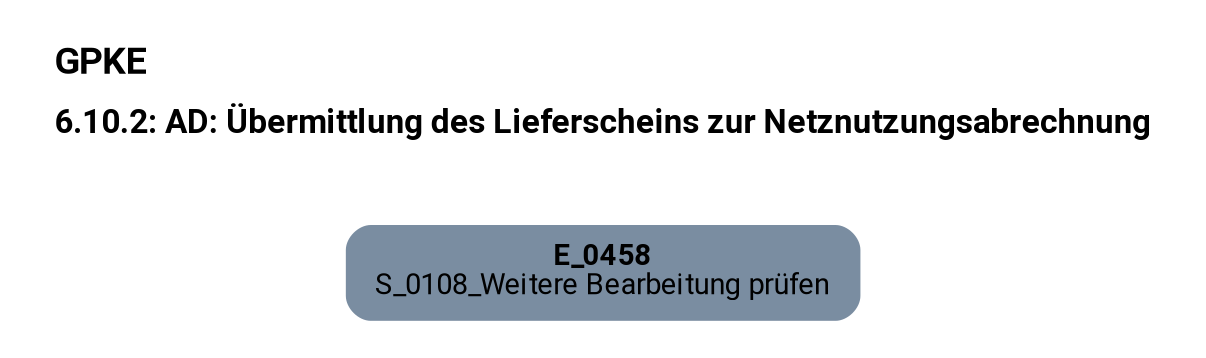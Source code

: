 digraph D {
    labelloc="t";
    label=<<B><FONT POINT-SIZE="18">GPKE</FONT></B><BR align="left"/><BR/><B><FONT POINT-SIZE="16">6.10.2: AD: Übermittlung des Lieferscheins zur Netznutzungsabrechnung</FONT></B><BR align="left"/><BR/><BR/><BR/>>;
    ratio="compress";
    concentrate=true;
    pack=true;
    rankdir=TB;
    packmode="array";
    size="20,20";
    fontsize=12;
    pad=0.25;
    "Empty" [margin="0.2,0.12", shape=box, style="filled,rounded", penwidth=0.0, fillcolor="#7a8da1", label=<<B>E_0458</B><BR align="center"/><FONT>S_0108_Weitere Bearbeitung prüfen</FONT><BR align="center"/>>, fontname="Roboto, sans-serif"];


    bgcolor="transparent";
fontname="Roboto, sans-serif";
}